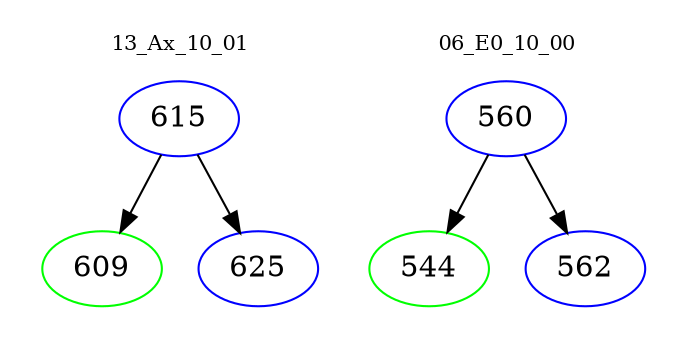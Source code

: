 digraph{
subgraph cluster_0 {
color = white
label = "13_Ax_10_01";
fontsize=10;
T0_615 [label="615", color="blue"]
T0_615 -> T0_609 [color="black"]
T0_609 [label="609", color="green"]
T0_615 -> T0_625 [color="black"]
T0_625 [label="625", color="blue"]
}
subgraph cluster_1 {
color = white
label = "06_E0_10_00";
fontsize=10;
T1_560 [label="560", color="blue"]
T1_560 -> T1_544 [color="black"]
T1_544 [label="544", color="green"]
T1_560 -> T1_562 [color="black"]
T1_562 [label="562", color="blue"]
}
}
